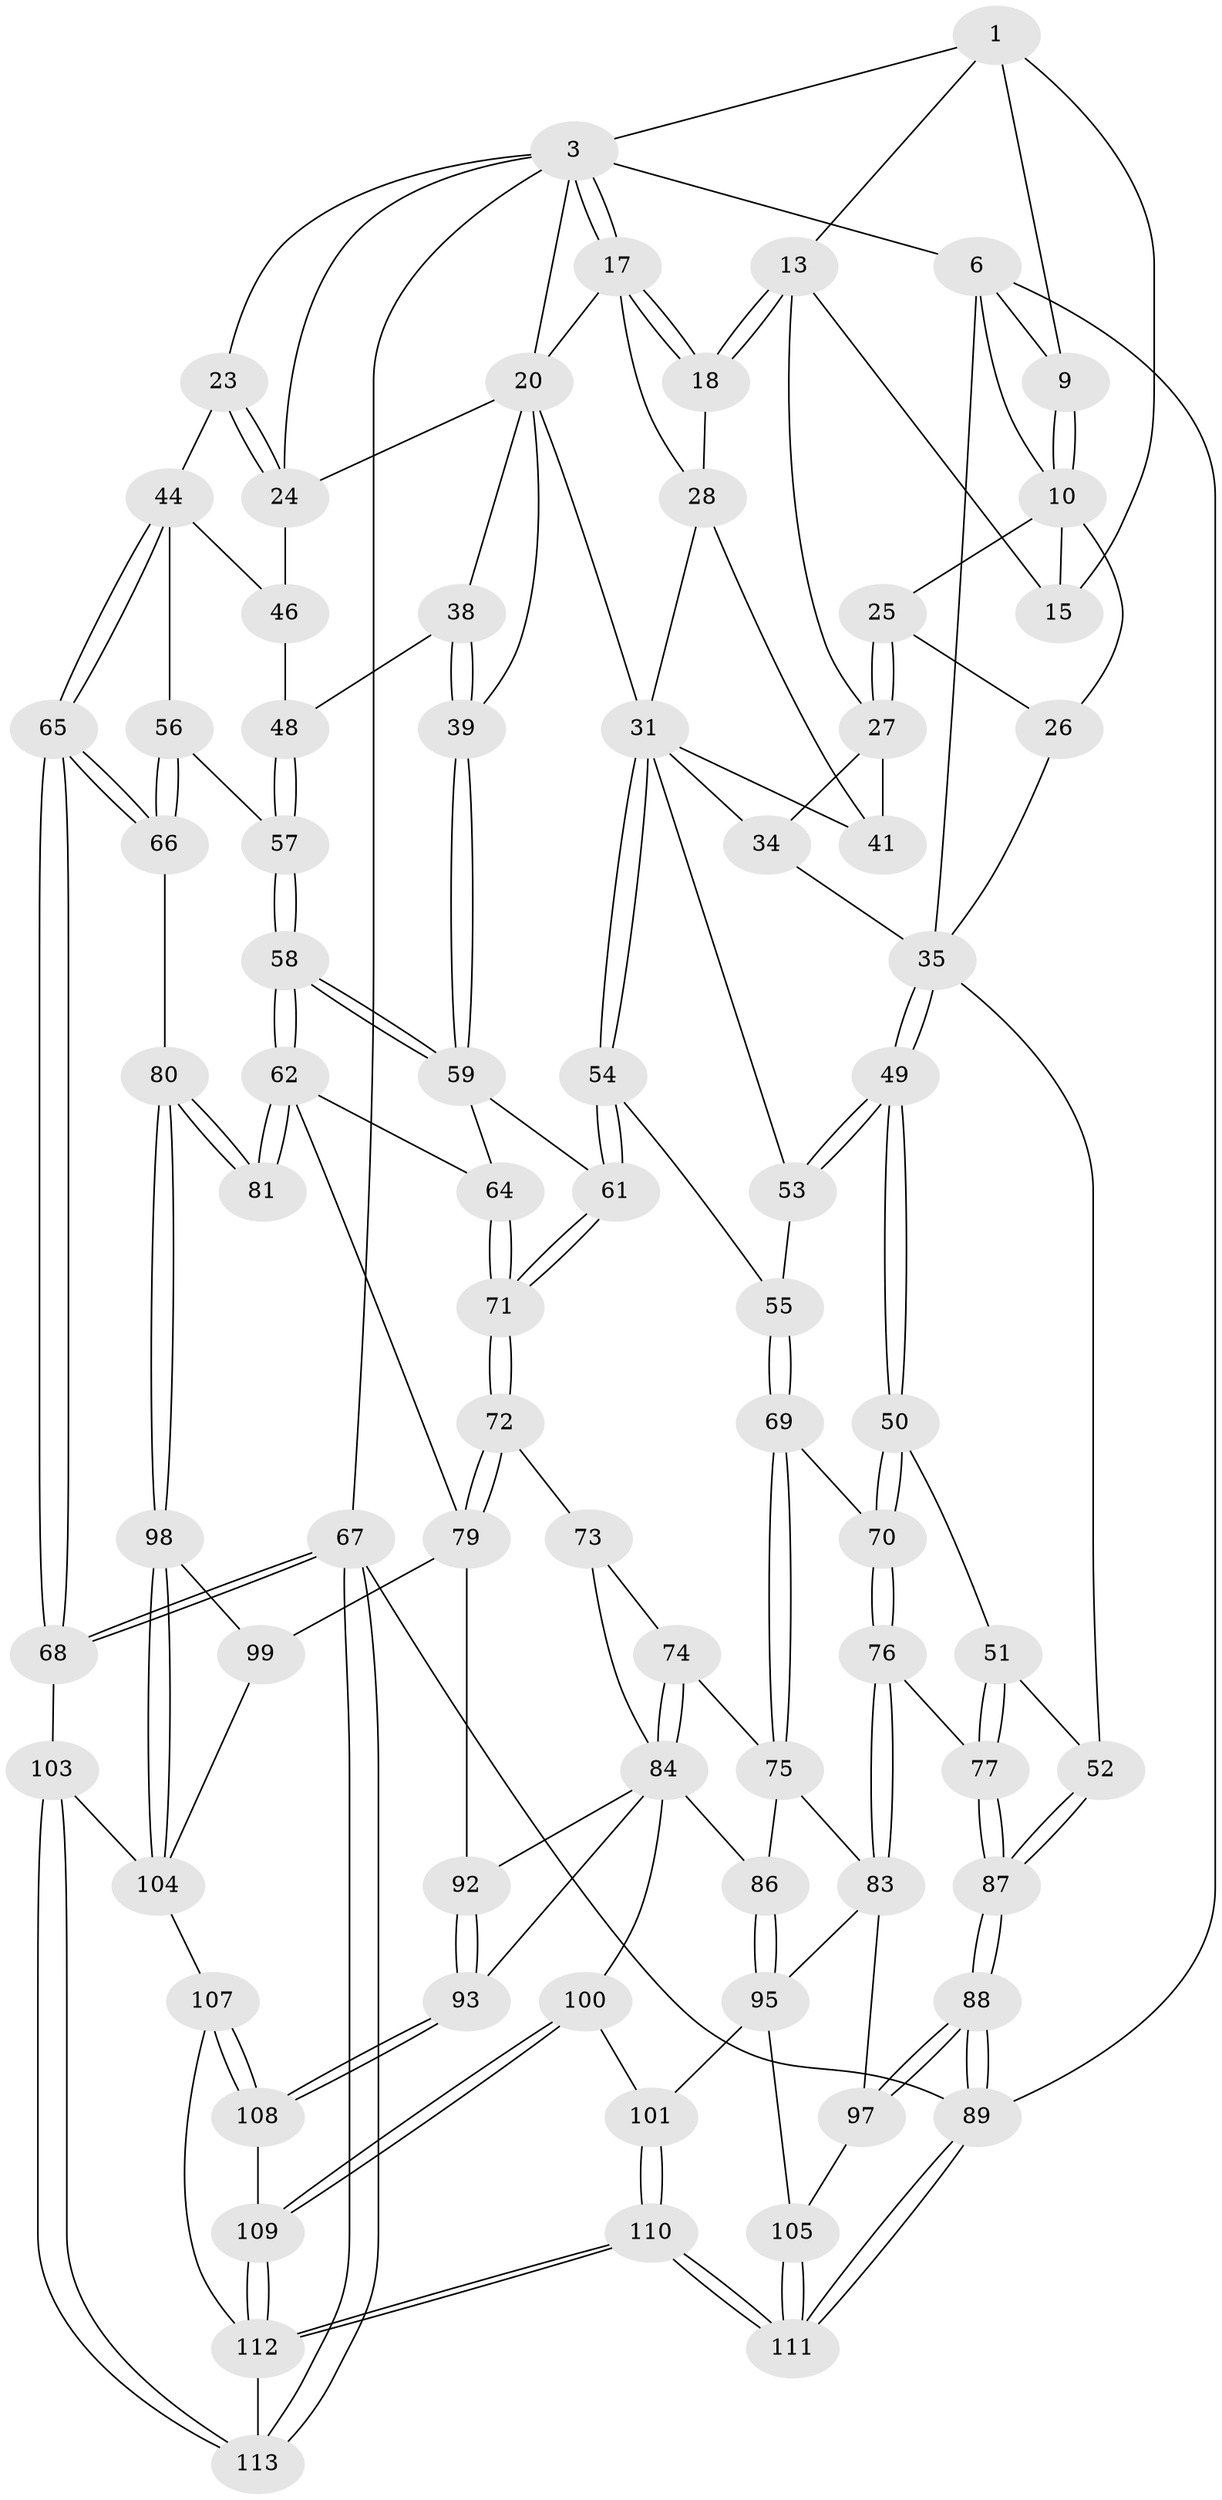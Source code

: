 // original degree distribution, {3: 0.017543859649122806, 4: 0.21929824561403508, 6: 0.20175438596491227, 5: 0.5614035087719298}
// Generated by graph-tools (version 1.1) at 2025/21/03/04/25 18:21:06]
// undirected, 79 vertices, 191 edges
graph export_dot {
graph [start="1"]
  node [color=gray90,style=filled];
  1 [pos="+0.27456142221426344+0",super="+2+8"];
  3 [pos="+0.5679178584525869+0",super="+4"];
  6 [pos="+0+0",super="+7+12"];
  9 [pos="+0.08246139199945658+0.0008760598364929504"];
  10 [pos="+0.07695261514981548+0.08050755992981741",super="+16+11"];
  13 [pos="+0.32929006441698283+0.12136369749076344",super="+14"];
  15 [pos="+0.19834715379714926+0.09640188431222436"];
  17 [pos="+0.5857508836564576+0.037977240656897934",super="+22"];
  18 [pos="+0.3574019873187103+0.12928592938140512"];
  20 [pos="+0.7159437070651749+0.14691179168590326",super="+37+21"];
  23 [pos="+1+0.05264768627037728"];
  24 [pos="+0.9219236450655866+0.20811736577822537",super="+40"];
  25 [pos="+0.11536456529411618+0.1731758226916069"];
  26 [pos="+0.10500012776817136+0.19580398346876096"];
  27 [pos="+0.2796213961171866+0.16821458814344906",super="+33"];
  28 [pos="+0.5327098539883273+0.16468785749725473",super="+29"];
  31 [pos="+0.6063796178958089+0.36386071773440337",super="+32"];
  34 [pos="+0.2585998676973041+0.23966864296404683"];
  35 [pos="+0.22639249794608385+0.2880244164213723",super="+36"];
  38 [pos="+0.7213519697103266+0.33253604605288795"];
  39 [pos="+0.6483953802790613+0.36612363632492145"];
  41 [pos="+0.4272617941506522+0.2577142649735851"];
  44 [pos="+1+0.27643310650534914",super="+45"];
  46 [pos="+0.9092837407853371+0.39435884171465546"];
  48 [pos="+0.7907741830254941+0.38689565295230205"];
  49 [pos="+0.2501778653790508+0.45161619987193885"];
  50 [pos="+0.24541241104947398+0.4692565295644376"];
  51 [pos="+0.17302289673413507+0.47002747231130754"];
  52 [pos="+0+0.38942518403110155"];
  53 [pos="+0.4174609749933205+0.3609426418345985"];
  54 [pos="+0.5270883243896528+0.5001080750354007"];
  55 [pos="+0.45794836495950764+0.5018087706253579"];
  56 [pos="+0.9188862514397182+0.5360174960536441"];
  57 [pos="+0.8387454504690484+0.5357710982429051"];
  58 [pos="+0.7606939296963007+0.5722148908747124"];
  59 [pos="+0.6955166157953178+0.48434888515407076",super="+60"];
  61 [pos="+0.5403126821127038+0.5335639882543413"];
  62 [pos="+0.7528026976522655+0.5897103319398069",super="+63"];
  64 [pos="+0.6617197580094731+0.6004560287149235"];
  65 [pos="+1+0.653996927265787"];
  66 [pos="+1+0.6305928769758358"];
  67 [pos="+1+1"];
  68 [pos="+1+0.9273068127842601"];
  69 [pos="+0.3379874923586828+0.5478379419056222"];
  70 [pos="+0.2535579623408438+0.48551635423646794"];
  71 [pos="+0.5505903959700611+0.6289909125304622"];
  72 [pos="+0.5446007513442602+0.644048951321312"];
  73 [pos="+0.5298892855013179+0.6515068056041418"];
  74 [pos="+0.36681966020809664+0.5794262992373628"];
  75 [pos="+0.33902367345922674+0.5509781899650376",super="+82"];
  76 [pos="+0.15298364917943874+0.684772613922672"];
  77 [pos="+0.034827845996646845+0.6488168373902664"];
  79 [pos="+0.6291726250110268+0.7306221978684827",super="+91"];
  80 [pos="+0.8150150606534023+0.7597514949431045"];
  81 [pos="+0.7650453790819765+0.7045980377320549"];
  83 [pos="+0.16816271932056714+0.7128482648535056",super="+96"];
  84 [pos="+0.41740766052215456+0.7097488089574094",super="+90+85"];
  86 [pos="+0.3208223456665675+0.7240098875781286"];
  87 [pos="+0+0.6391931783930794"];
  88 [pos="+0+0.9268948218908676"];
  89 [pos="+0+1"];
  92 [pos="+0.5107985909138001+0.8163131009993068"];
  93 [pos="+0.4797501077182279+0.8475648909750257"];
  95 [pos="+0.2377031601716461+0.8191173523556857",super="+102"];
  97 [pos="+0.08536670319927442+0.8400739887924722"];
  98 [pos="+0.8134249488967402+0.7960248402776716"];
  99 [pos="+0.6399142278830502+0.8368598357743273"];
  100 [pos="+0.3018666944348362+0.8657477371977083"];
  101 [pos="+0.2924480170136053+0.8668814368976605"];
  103 [pos="+0.8597593026134126+0.8662207944667353"];
  104 [pos="+0.8288146321776515+0.8483214321225624",super="+106"];
  105 [pos="+0.17971393853177914+0.9262748899869264"];
  107 [pos="+0.6150514853897884+1"];
  108 [pos="+0.4786601561834348+0.9065045205785137"];
  109 [pos="+0.3664253164631563+0.9183858624613793"];
  110 [pos="+0.2583126159703434+1"];
  111 [pos="+0.14909896320904178+1"];
  112 [pos="+0.2850746780230657+1",super="+114"];
  113 [pos="+0.9660076805689146+1"];
  1 -- 3;
  1 -- 13;
  1 -- 9;
  1 -- 15;
  3 -- 17;
  3 -- 17;
  3 -- 67;
  3 -- 20;
  3 -- 6;
  3 -- 23;
  3 -- 24;
  6 -- 89;
  6 -- 9;
  6 -- 10;
  6 -- 35;
  9 -- 10;
  9 -- 10;
  10 -- 25;
  10 -- 15;
  10 -- 26;
  13 -- 18;
  13 -- 18;
  13 -- 27;
  13 -- 15;
  17 -- 18;
  17 -- 18;
  17 -- 20;
  17 -- 28;
  18 -- 28;
  20 -- 38;
  20 -- 31;
  20 -- 39;
  20 -- 24;
  23 -- 24;
  23 -- 24;
  23 -- 44;
  24 -- 46;
  25 -- 26;
  25 -- 27;
  25 -- 27;
  26 -- 35;
  27 -- 41;
  27 -- 34;
  28 -- 41;
  28 -- 31;
  31 -- 54;
  31 -- 54;
  31 -- 34;
  31 -- 53;
  31 -- 41;
  34 -- 35;
  35 -- 49;
  35 -- 49;
  35 -- 52;
  38 -- 39;
  38 -- 39;
  38 -- 48;
  39 -- 59;
  39 -- 59;
  44 -- 65;
  44 -- 65;
  44 -- 56;
  44 -- 46;
  46 -- 48;
  48 -- 57;
  48 -- 57;
  49 -- 50;
  49 -- 50;
  49 -- 53;
  49 -- 53;
  50 -- 51;
  50 -- 70;
  50 -- 70;
  51 -- 52;
  51 -- 77;
  51 -- 77;
  52 -- 87;
  52 -- 87;
  53 -- 55;
  54 -- 55;
  54 -- 61;
  54 -- 61;
  55 -- 69;
  55 -- 69;
  56 -- 57;
  56 -- 66;
  56 -- 66;
  57 -- 58;
  57 -- 58;
  58 -- 59;
  58 -- 59;
  58 -- 62;
  58 -- 62;
  59 -- 64;
  59 -- 61;
  61 -- 71;
  61 -- 71;
  62 -- 81 [weight=2];
  62 -- 81;
  62 -- 64;
  62 -- 79;
  64 -- 71;
  64 -- 71;
  65 -- 66;
  65 -- 66;
  65 -- 68;
  65 -- 68;
  66 -- 80;
  67 -- 68;
  67 -- 68;
  67 -- 113;
  67 -- 113;
  67 -- 89;
  68 -- 103;
  69 -- 70;
  69 -- 75;
  69 -- 75;
  70 -- 76;
  70 -- 76;
  71 -- 72;
  71 -- 72;
  72 -- 73;
  72 -- 79;
  72 -- 79;
  73 -- 74;
  73 -- 84;
  74 -- 75;
  74 -- 84;
  74 -- 84;
  75 -- 83;
  75 -- 86;
  76 -- 77;
  76 -- 83;
  76 -- 83;
  77 -- 87;
  77 -- 87;
  79 -- 99;
  79 -- 92;
  80 -- 81;
  80 -- 81;
  80 -- 98;
  80 -- 98;
  83 -- 97;
  83 -- 95;
  84 -- 92;
  84 -- 100;
  84 -- 93;
  84 -- 86;
  86 -- 95;
  86 -- 95;
  87 -- 88;
  87 -- 88;
  88 -- 89;
  88 -- 89;
  88 -- 97;
  88 -- 97;
  89 -- 111;
  89 -- 111;
  92 -- 93;
  92 -- 93;
  93 -- 108;
  93 -- 108;
  95 -- 105;
  95 -- 101;
  97 -- 105;
  98 -- 99;
  98 -- 104;
  98 -- 104;
  99 -- 104;
  100 -- 101;
  100 -- 109;
  100 -- 109;
  101 -- 110;
  101 -- 110;
  103 -- 104;
  103 -- 113;
  103 -- 113;
  104 -- 107;
  105 -- 111;
  105 -- 111;
  107 -- 108;
  107 -- 108;
  107 -- 112;
  108 -- 109;
  109 -- 112;
  109 -- 112;
  110 -- 111;
  110 -- 111;
  110 -- 112;
  110 -- 112;
  112 -- 113;
}
